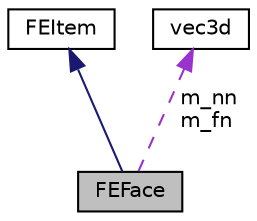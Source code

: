 digraph "FEFace"
{
  edge [fontname="Helvetica",fontsize="10",labelfontname="Helvetica",labelfontsize="10"];
  node [fontname="Helvetica",fontsize="10",shape=record];
  Node1 [label="FEFace",height=0.2,width=0.4,color="black", fillcolor="grey75", style="filled", fontcolor="black"];
  Node2 -> Node1 [dir="back",color="midnightblue",fontsize="10",style="solid",fontname="Helvetica"];
  Node2 [label="FEItem",height=0.2,width=0.4,color="black", fillcolor="white", style="filled",URL="$class_f_e_item.html"];
  Node3 -> Node1 [dir="back",color="darkorchid3",fontsize="10",style="dashed",label=" m_nn\nm_fn" ,fontname="Helvetica"];
  Node3 [label="vec3d",height=0.2,width=0.4,color="black", fillcolor="white", style="filled",URL="$classvec3d.html"];
}
